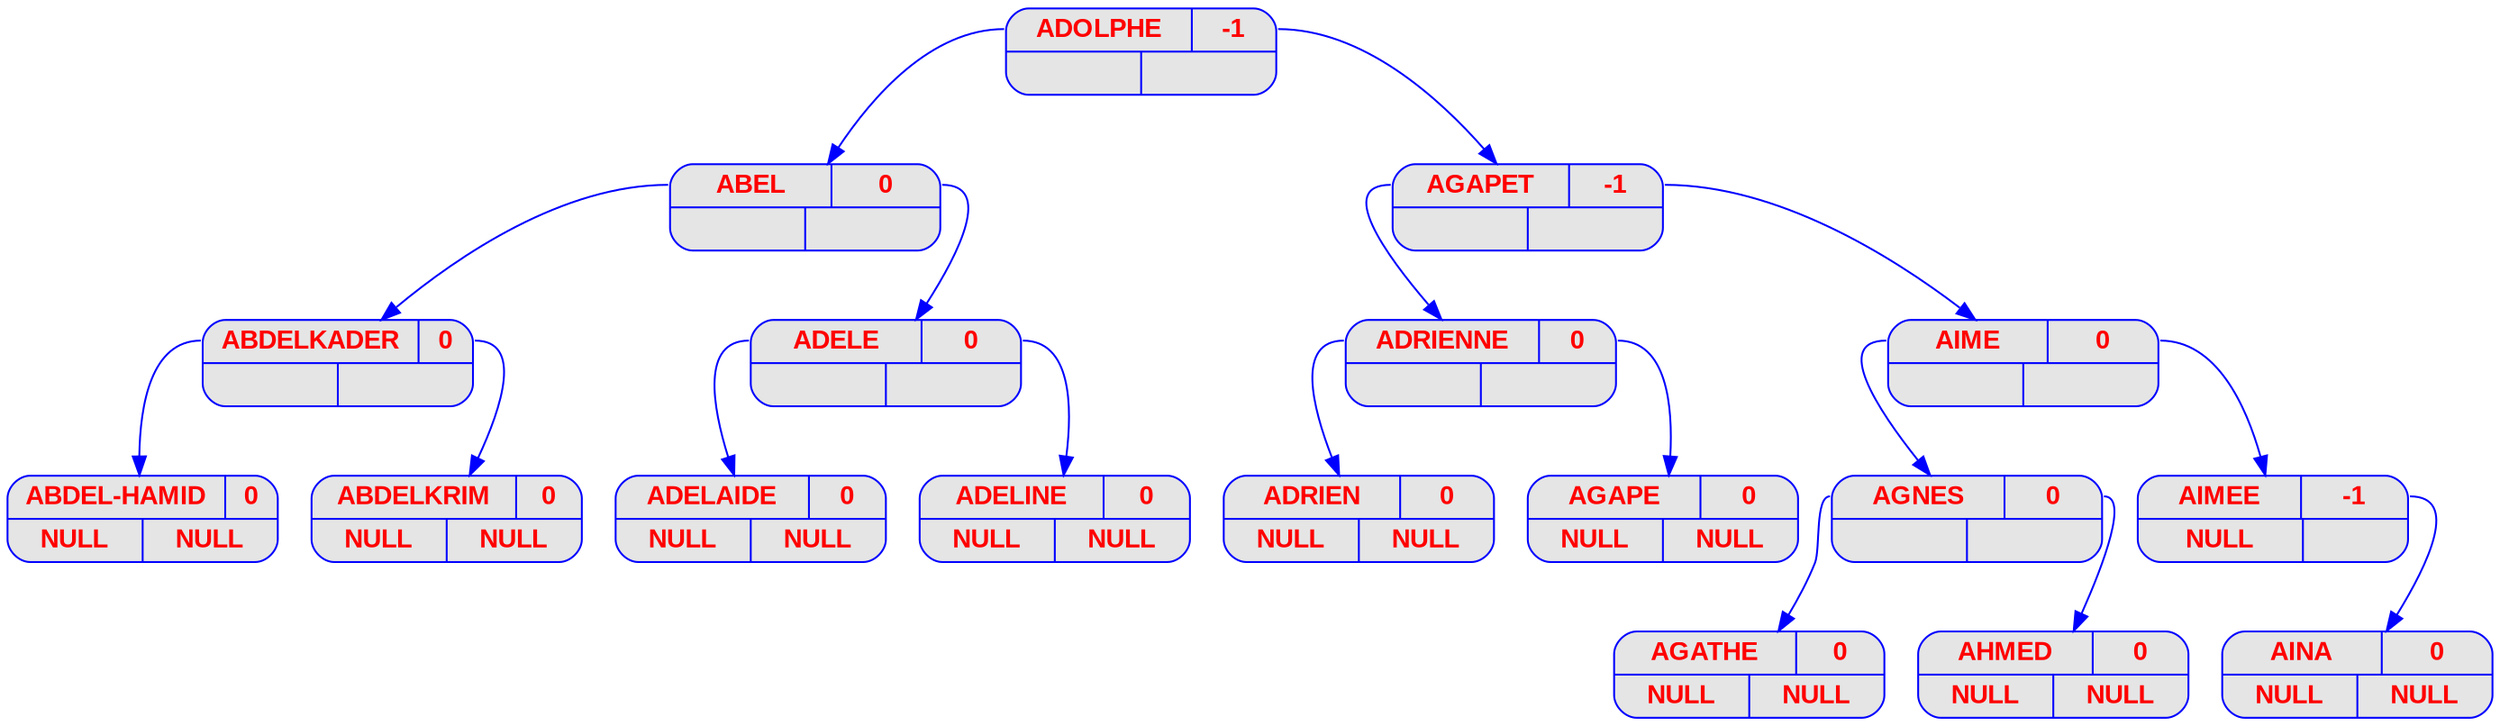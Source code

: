digraph displayAVL {
	node [
		fontname  = "Arial bold" 
		fontsize  = "14"
		fontcolor = "red"
		style     = "rounded, filled"
		shape     = "record"
		fillcolor = "grey90"
		color     = "blue"
		width     = "2"
	]

	edge [
		color     = "blue"
	]

	"ADOLPHE" [label = "{{<g> ADOLPHE | <d> -1 } | { <g> | <d>}}"];
	"ADOLPHE":g -> "ABEL";
	"ABEL" [label = "{{<g> ABEL | <d> 0 } | { <g> | <d>}}"];
	"ABEL":g -> "ABDELKADER";
	"ABDELKADER" [label = "{{<g> ABDELKADER | <d> 0 } | { <g> | <d>}}"];
	"ABDELKADER":g -> "ABDEL-HAMID";
	"ABDEL-HAMID" [label = "{{<g> ABDEL-HAMID | <d> 0 } | { <g> | <d>}}"];
	"ABDEL-HAMID" [label = "{{<g> ABDEL-HAMID | <d> 0 }| { <g> NULL | <d> NULL}}"];
	"ABDELKADER":d -> "ABDELKRIM";
	"ABDELKRIM" [label = "{{<g> ABDELKRIM | <d> 0 } | { <g> | <d>}}"];
	"ABDELKRIM" [label = "{{<g> ABDELKRIM | <d> 0 }| { <g> NULL | <d> NULL}}"];
	"ABEL":d -> "ADELE";
	"ADELE" [label = "{{<g> ADELE | <d> 0 } | { <g> | <d>}}"];
	"ADELE":g -> "ADELAIDE";
	"ADELAIDE" [label = "{{<g> ADELAIDE | <d> 0 } | { <g> | <d>}}"];
	"ADELAIDE" [label = "{{<g> ADELAIDE | <d> 0 }| { <g> NULL | <d> NULL}}"];
	"ADELE":d -> "ADELINE";
	"ADELINE" [label = "{{<g> ADELINE | <d> 0 } | { <g> | <d>}}"];
	"ADELINE" [label = "{{<g> ADELINE | <d> 0 }| { <g> NULL | <d> NULL}}"];
	"ADOLPHE":d -> "AGAPET";
	"AGAPET" [label = "{{<g> AGAPET | <d> -1 } | { <g> | <d>}}"];
	"AGAPET":g -> "ADRIENNE";
	"ADRIENNE" [label = "{{<g> ADRIENNE | <d> 0 } | { <g> | <d>}}"];
	"ADRIENNE":g -> "ADRIEN";
	"ADRIEN" [label = "{{<g> ADRIEN | <d> 0 } | { <g> | <d>}}"];
	"ADRIEN" [label = "{{<g> ADRIEN | <d> 0 }| { <g> NULL | <d> NULL}}"];
	"ADRIENNE":d -> "AGAPE";
	"AGAPE" [label = "{{<g> AGAPE | <d> 0 } | { <g> | <d>}}"];
	"AGAPE" [label = "{{<g> AGAPE | <d> 0 }| { <g> NULL | <d> NULL}}"];
	"AGAPET":d -> "AIME";
	"AIME" [label = "{{<g> AIME | <d> 0 } | { <g> | <d>}}"];
	"AIME":g -> "AGNES";
	"AGNES" [label = "{{<g> AGNES | <d> 0 } | { <g> | <d>}}"];
	"AGNES":g -> "AGATHE";
	"AGATHE" [label = "{{<g> AGATHE | <d> 0 } | { <g> | <d>}}"];
	"AGATHE" [label = "{{<g> AGATHE | <d> 0 }| { <g> NULL | <d> NULL}}"];
	"AGNES":d -> "AHMED";
	"AHMED" [label = "{{<g> AHMED | <d> 0 } | { <g> | <d>}}"];
	"AHMED" [label = "{{<g> AHMED | <d> 0 }| { <g> NULL | <d> NULL}}"];
	"AIME":d -> "AIMEE";
	"AIMEE" [label = "{{<g> AIMEE | <d> -1 } | { <g> | <d>}}"];
	"AIMEE" [label = "{{<g> AIMEE | <d> -1 }| { <g> NULL | <d> }}"];
	"AIMEE":d -> "AINA";
	"AINA" [label = "{{<g> AINA | <d> 0 } | { <g> | <d>}}"];
	"AINA" [label = "{{<g> AINA | <d> 0 }| { <g> NULL | <d> NULL}}"];
}
